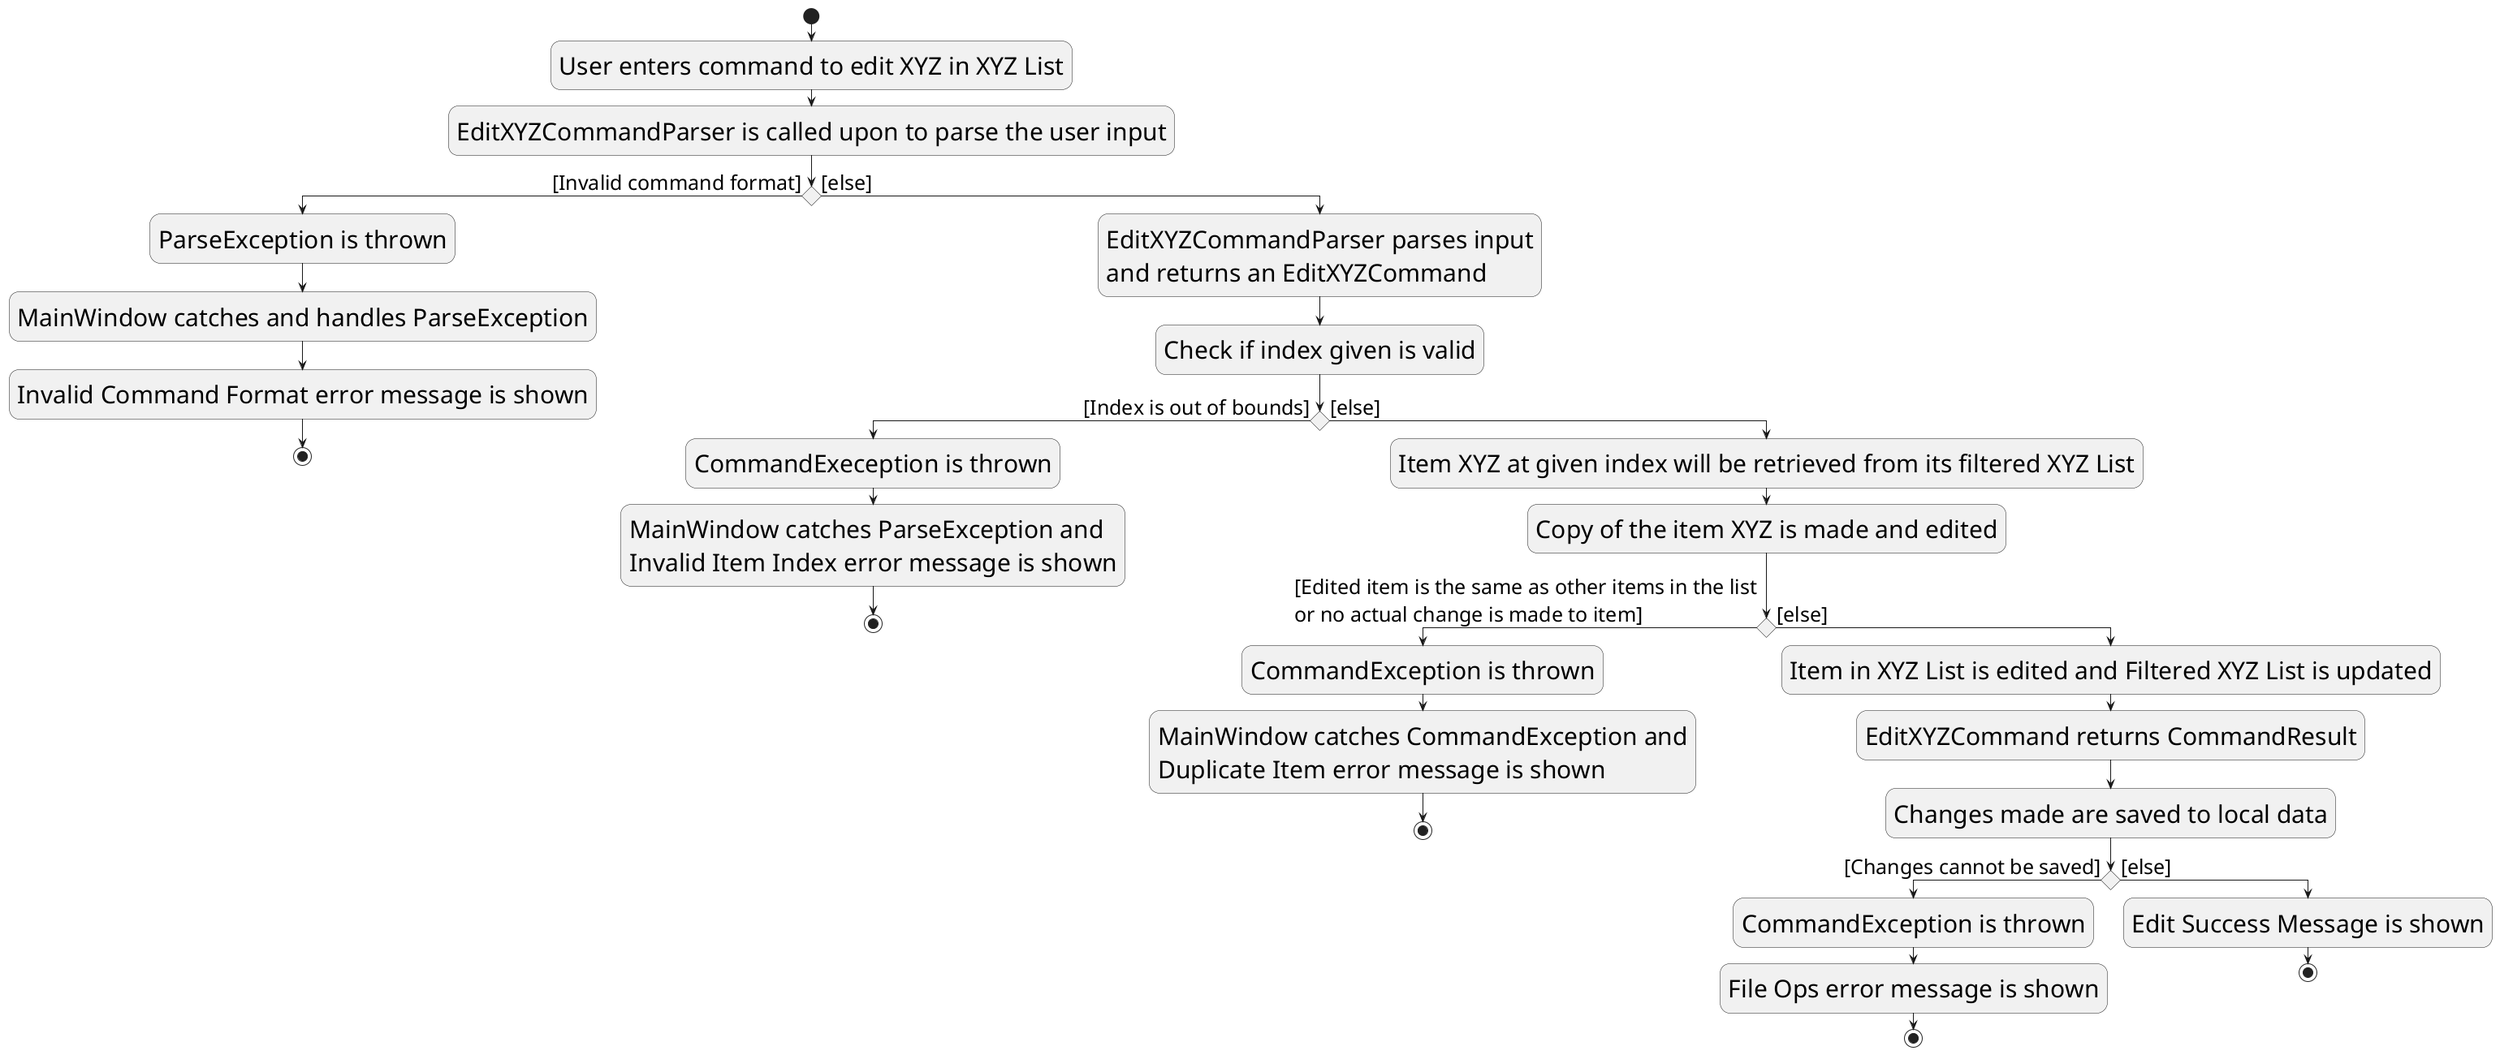 @startuml
skinparam activityFontSize 30
skinparam activityArrowFontSize 25

start
:User enters command to edit XYZ in XYZ List;
:EditXYZCommandParser is called upon to parse the user input;
if () then ([Invalid command format])
  :ParseException is thrown;
  :MainWindow catches and handles ParseException;
  :Invalid Command Format error message is shown;
  stop
else ([else])
:EditXYZCommandParser parses input
and returns an EditXYZCommand;
:Check if index given is valid;

if () then ([Index is out of bounds])
    :CommandExeception is thrown;
    :MainWindow catches ParseException and
    Invalid Item Index error message is shown;
    stop
else ([else])
:Item XYZ at given index will be retrieved from its filtered XYZ List;
:Copy of the item XYZ is made and edited;

if () then ([Edited item is the same as other items in the list
or no actual change is made to item])
:CommandException is thrown;
:MainWindow catches CommandException and
Duplicate Item error message is shown;
stop

else ([else])
:Item in XYZ List is edited and Filtered XYZ List is updated;
:EditXYZCommand returns CommandResult;
:Changes made are saved to local data;

if () then ([Changes cannot be saved])
:CommandException is thrown;
:File Ops error message is shown;
stop
else ([else])
:Edit Success Message is shown;
stop

@enduml
